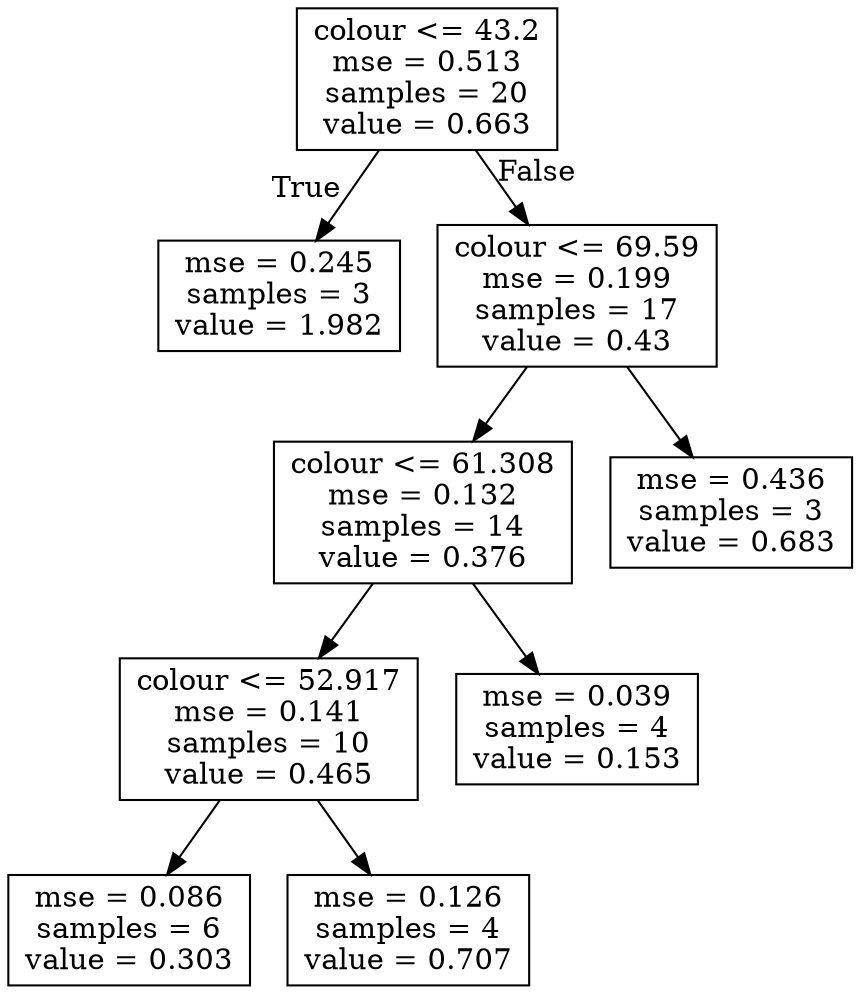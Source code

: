 digraph Tree {
node [shape=box] ;
0 [label="colour <= 43.2\nmse = 0.513\nsamples = 20\nvalue = 0.663"] ;
1 [label="mse = 0.245\nsamples = 3\nvalue = 1.982"] ;
0 -> 1 [labeldistance=2.5, labelangle=45, headlabel="True"] ;
2 [label="colour <= 69.59\nmse = 0.199\nsamples = 17\nvalue = 0.43"] ;
0 -> 2 [labeldistance=2.5, labelangle=-45, headlabel="False"] ;
3 [label="colour <= 61.308\nmse = 0.132\nsamples = 14\nvalue = 0.376"] ;
2 -> 3 ;
5 [label="colour <= 52.917\nmse = 0.141\nsamples = 10\nvalue = 0.465"] ;
3 -> 5 ;
7 [label="mse = 0.086\nsamples = 6\nvalue = 0.303"] ;
5 -> 7 ;
8 [label="mse = 0.126\nsamples = 4\nvalue = 0.707"] ;
5 -> 8 ;
6 [label="mse = 0.039\nsamples = 4\nvalue = 0.153"] ;
3 -> 6 ;
4 [label="mse = 0.436\nsamples = 3\nvalue = 0.683"] ;
2 -> 4 ;
}